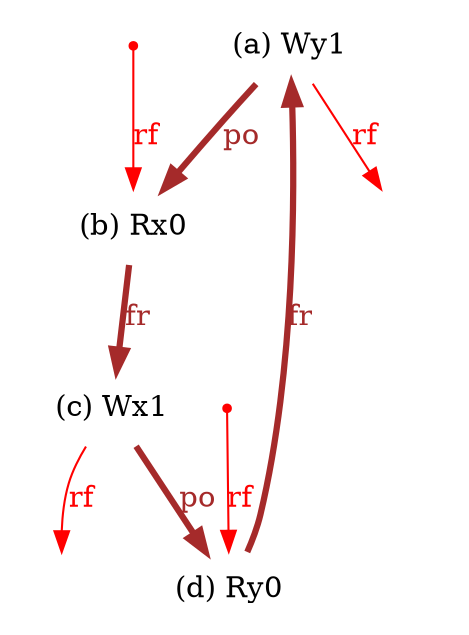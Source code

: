 digraph G {

splines=true;

overlap=scale;

compound=true;


/* the unlocked events */
eiid0 [shape=plaintext  ] [color=blue] [rank=sink] [label="(a) Wy1" ];
eiid1 [shape=plaintext  ] [color=blue] [rank=sink] [label="(b) Rx0" ];
eiid2 [shape=plaintext  ] [color=blue] [rank=sink] [label="(c) Wx1" ];
eiid3 [shape=plaintext  ] [color=blue] [rank=sink] [label="(d) Ry0" ];

/* the intra_causality_data edges */


/* the intra_causality_control edges */

/* the rfmap edges */
finaleiid2 [shape=none, label=""];
eiid2 -> finaleiid2 [label="rf", color="red", fontcolor="red"];
finaleiid0 [shape=none, label=""];
eiid0 -> finaleiid0 [label="rf", color="red", fontcolor="red"];
initeiid1 [label="", shape=point , color="red"];
initeiid1 -> eiid1 [label="rf", color="red", fontcolor="red"];
initeiid3 [label="", shape=point , color="red"];
initeiid3 -> eiid3 [label="rf", color="red", fontcolor="red"];

/* the view order edges */

/* The viewed-before edges */
eiid0 -> eiid1 [label="po", color="brown", fontcolor="brown", style="setlinewidth(3)"];
eiid2 -> eiid3 [label="po", color="brown", fontcolor="brown", style="setlinewidth(3)"];
eiid1 -> eiid2 [label="fr", color="brown", fontcolor="brown", style="setlinewidth(3)"];
eiid3 -> eiid0 [label="fr", color="brown", fontcolor="brown", style="setlinewidth(3)"];
/* The calculated basic viewed-before edges */

/* the groupA and groupB of barriers */
}
